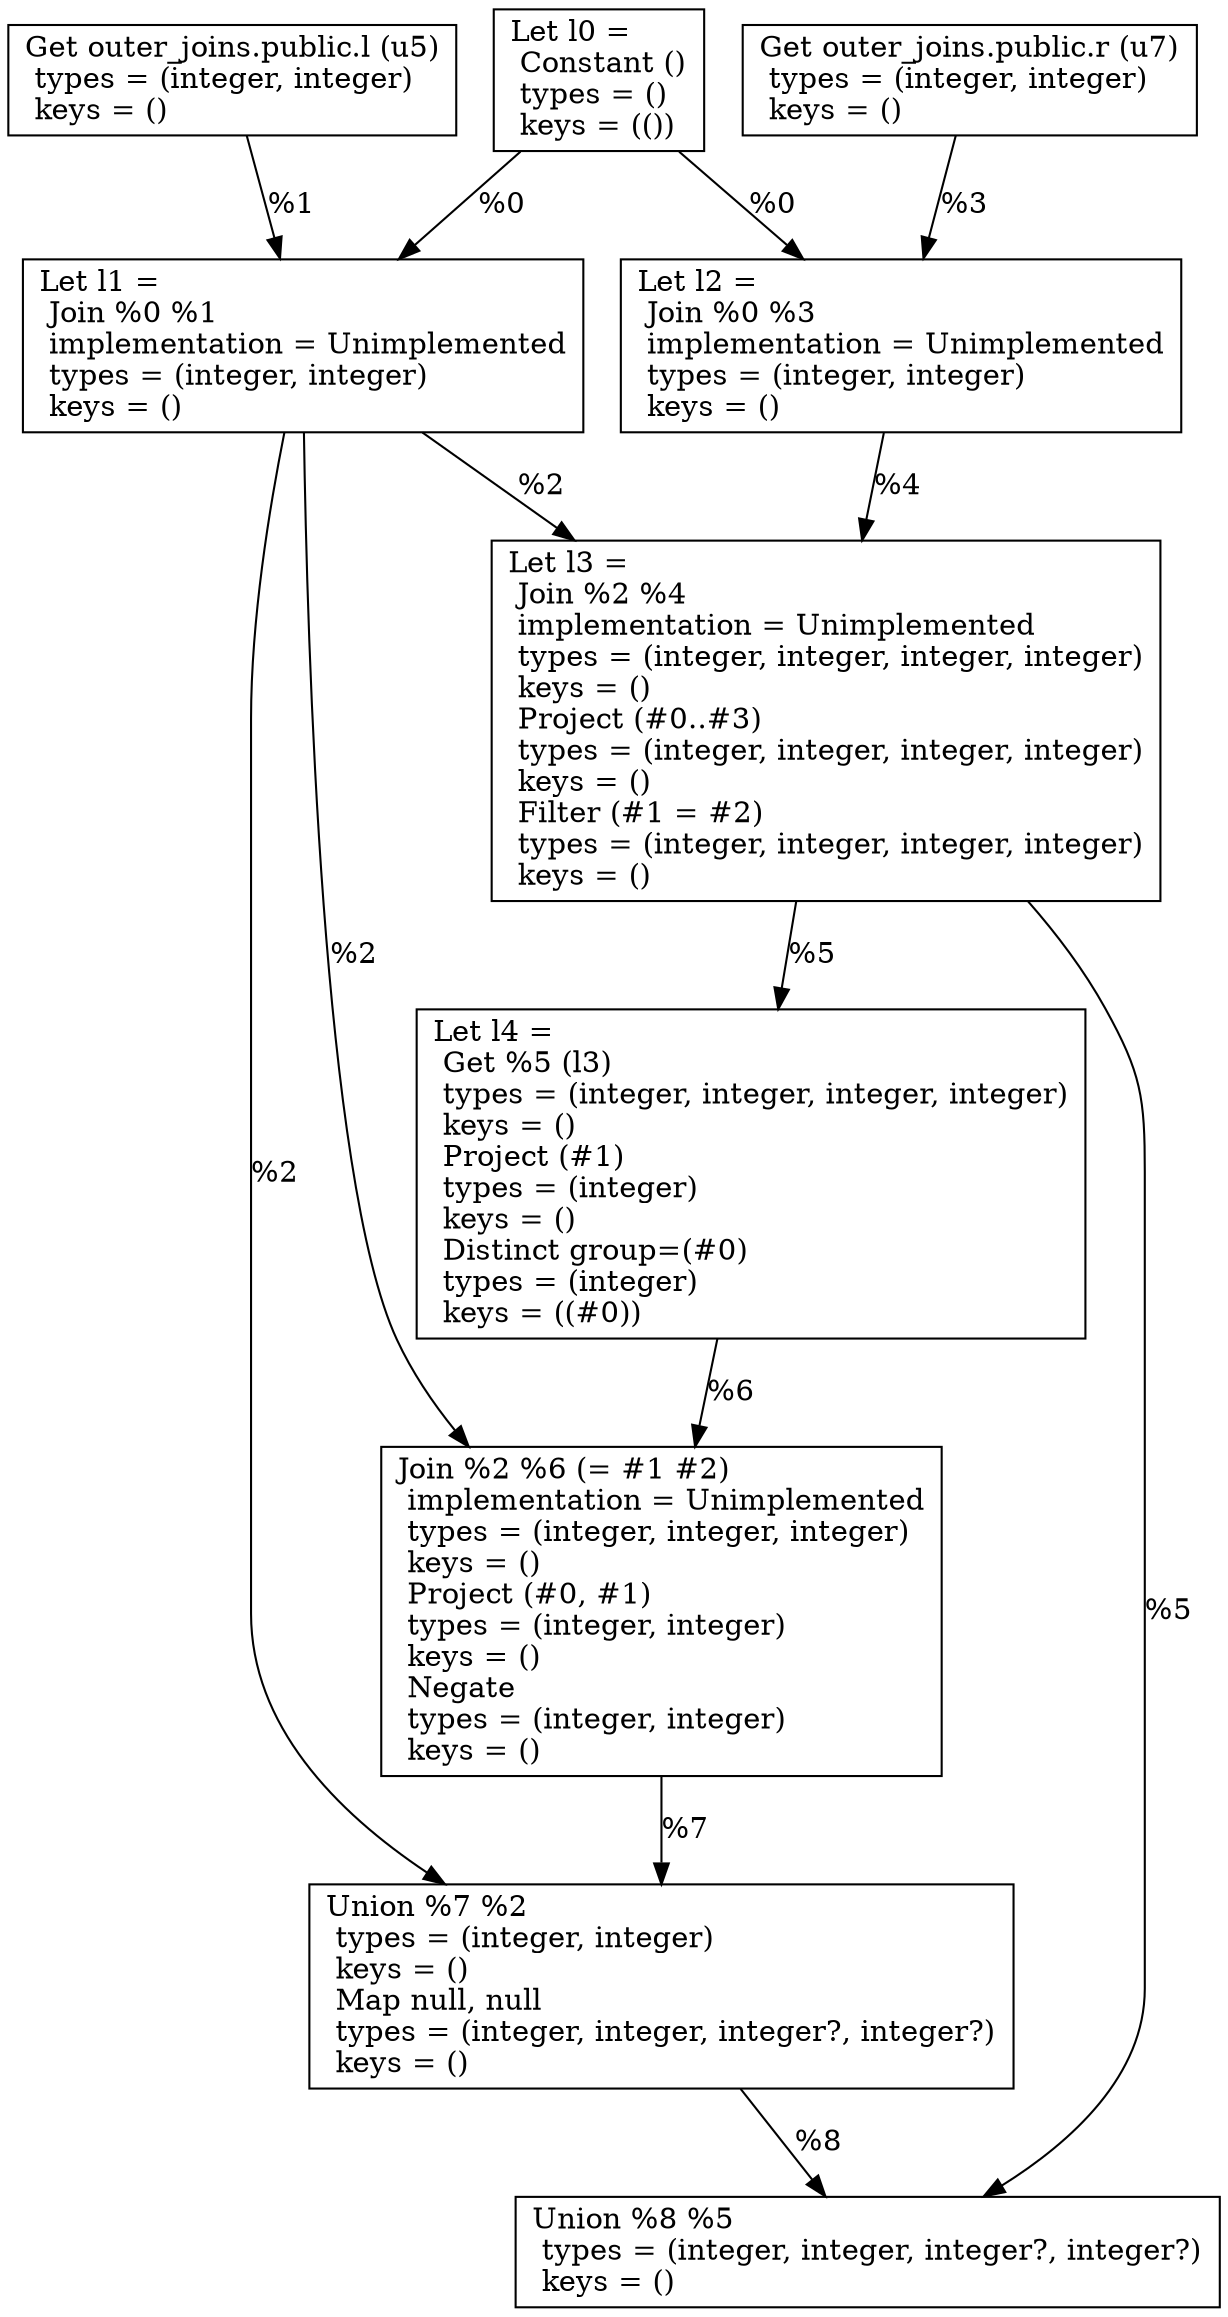 digraph G {
    node0 [shape = record, label="Let l0 =\l Constant ()\l  types = ()\l  keys = (())\l"]
    node1 [shape = record, label=" Get outer_joins.public.l (u5)\l  types = (integer, integer)\l  keys = ()\l"]
    node2 [shape = record, label="Let l1 =\l Join %0 %1\l  implementation = Unimplemented\l  types = (integer, integer)\l  keys = ()\l"]
    node3 [shape = record, label=" Get outer_joins.public.r (u7)\l  types = (integer, integer)\l  keys = ()\l"]
    node4 [shape = record, label="Let l2 =\l Join %0 %3\l  implementation = Unimplemented\l  types = (integer, integer)\l  keys = ()\l"]
    node5 [shape = record, label="Let l3 =\l Join %2 %4\l  implementation = Unimplemented\l  types = (integer, integer, integer, integer)\l  keys = ()\l Project (#0..#3)\l  types = (integer, integer, integer, integer)\l  keys = ()\l Filter (#1 = #2)\l  types = (integer, integer, integer, integer)\l  keys = ()\l"]
    node6 [shape = record, label="Let l4 =\l Get %5 (l3)\l  types = (integer, integer, integer, integer)\l  keys = ()\l Project (#1)\l  types = (integer)\l  keys = ()\l Distinct group=(#0)\l  types = (integer)\l  keys = ((#0))\l"]
    node7 [shape = record, label=" Join %2 %6 (= #1 #2)\l  implementation = Unimplemented\l  types = (integer, integer, integer)\l  keys = ()\l Project (#0, #1)\l  types = (integer, integer)\l  keys = ()\l Negate\l  types = (integer, integer)\l  keys = ()\l"]
    node8 [shape = record, label=" Union %7 %2\l  types = (integer, integer)\l  keys = ()\l Map null, null\l  types = (integer, integer, integer?, integer?)\l  keys = ()\l"]
    node9 [shape = record, label=" Union %8 %5\l  types = (integer, integer, integer?, integer?)\l  keys = ()\l"]
    node5 -> node6 [label = "%5\l"]
    node4 -> node5 [label = "%4\l"]
    node8 -> node9 [label = "%8\l"]
    node0 -> node4 [label = "%0\l"]
    node2 -> node7 [label = "%2\l"]
    node2 -> node8 [label = "%2\l"]
    node2 -> node5 [label = "%2\l"]
    node0 -> node2 [label = "%0\l"]
    node6 -> node7 [label = "%6\l"]
    node3 -> node4 [label = "%3\l"]
    node7 -> node8 [label = "%7\l"]
    node5 -> node9 [label = "%5\l"]
    node1 -> node2 [label = "%1\l"]
}
